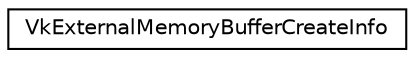 digraph "Graphical Class Hierarchy"
{
 // LATEX_PDF_SIZE
  edge [fontname="Helvetica",fontsize="10",labelfontname="Helvetica",labelfontsize="10"];
  node [fontname="Helvetica",fontsize="10",shape=record];
  rankdir="LR";
  Node0 [label="VkExternalMemoryBufferCreateInfo",height=0.2,width=0.4,color="black", fillcolor="white", style="filled",URL="$structVkExternalMemoryBufferCreateInfo.html",tooltip=" "];
}
